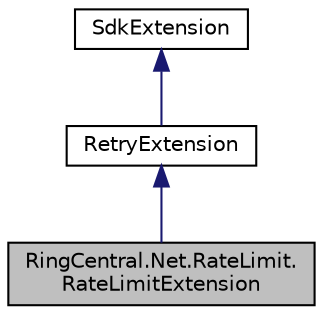 digraph "RingCentral.Net.RateLimit.RateLimitExtension"
{
 // LATEX_PDF_SIZE
  edge [fontname="Helvetica",fontsize="10",labelfontname="Helvetica",labelfontsize="10"];
  node [fontname="Helvetica",fontsize="10",shape=record];
  Node1 [label="RingCentral.Net.RateLimit.\lRateLimitExtension",height=0.2,width=0.4,color="black", fillcolor="grey75", style="filled", fontcolor="black",tooltip=" "];
  Node2 -> Node1 [dir="back",color="midnightblue",fontsize="10",style="solid"];
  Node2 [label="RetryExtension",height=0.2,width=0.4,color="black", fillcolor="white", style="filled",URL="$classRingCentral_1_1Net_1_1Retry_1_1RetryExtension.html",tooltip=" "];
  Node3 -> Node2 [dir="back",color="midnightblue",fontsize="10",style="solid"];
  Node3 [label="SdkExtension",height=0.2,width=0.4,color="black", fillcolor="white", style="filled",URL="$classRingCentral_1_1SdkExtension.html",tooltip=" "];
}

